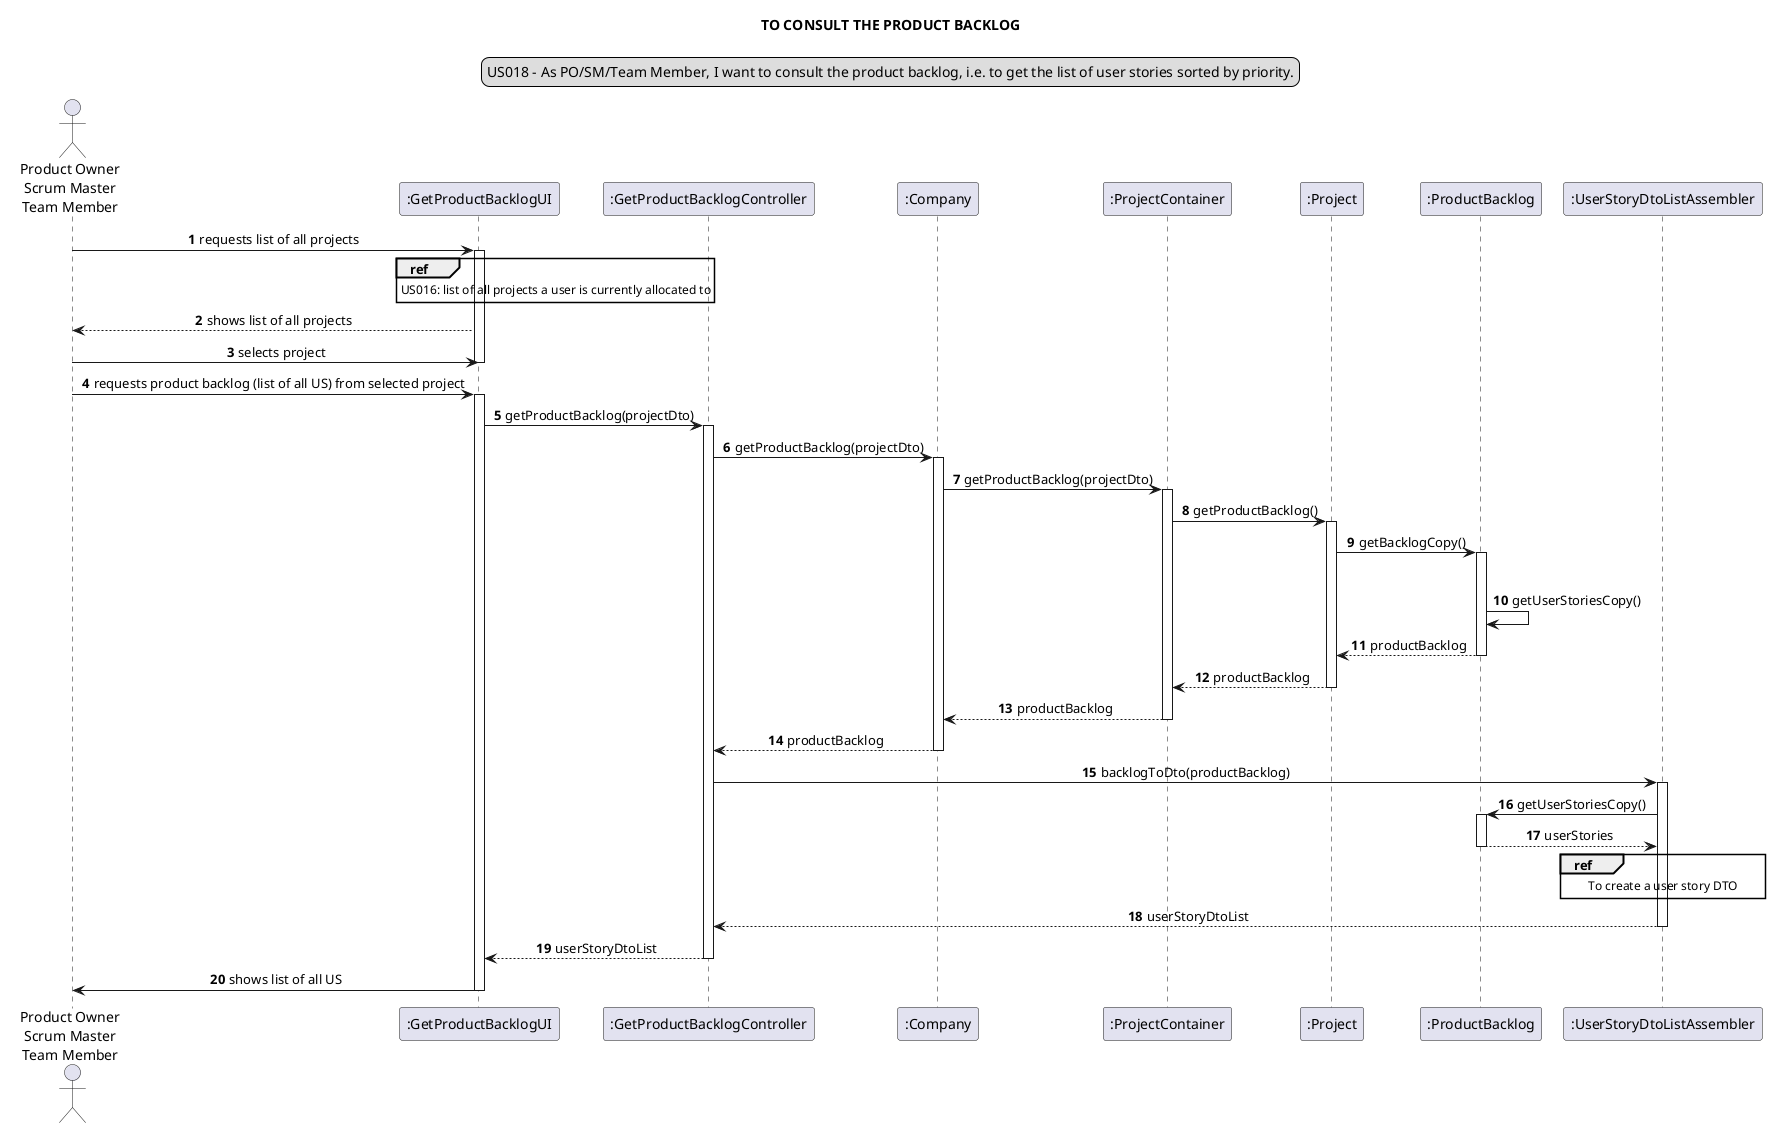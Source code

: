 @startuml
skinparam sequenceMessageAlign center
title TO CONSULT THE PRODUCT BACKLOG
legend top
US018 - As PO/SM/Team Member, I want to consult the product backlog, i.e. to get the list of user stories sorted by priority.
end legend
autonumber

actor "Product Owner\nScrum Master\nTeam Member" as actor
participant ":GetProductBacklogUI" as ui
participant ":GetProductBacklogController" as controller
participant ":Company" as company
participant ":ProjectContainer" as container
participant ":Project" as project
participant ":ProductBacklog" as backlog
participant ":UserStoryDtoListAssembler" as assembler


actor -> ui: requests list of all projects
activate ui
ref over ui: US016: list of all projects a user is currently allocated to

ui --> actor: shows list of all projects
actor -> ui: selects project
deactivate ui

actor -> ui: requests product backlog (list of all US) from selected project
activate ui
ui -> controller: getProductBacklog(projectDto)
activate controller
controller -> company: getProductBacklog(projectDto)
activate company
company -> container: getProductBacklog(projectDto)
activate container

container -> project: getProductBacklog()
activate project
project -> backlog: getBacklogCopy()

loop for each user story in userStories
activate backlog
backlog -> backlog: getUserStoriesCopy()

backlog --> project: productBacklog
deactivate backlog

project --> container: productBacklog
deactivate project
container --> company: productBacklog
deactivate container
company --> controller: productBacklog
deactivate company
controller -> assembler: backlogToDto(productBacklog)
activate assembler
assembler -> backlog: getUserStoriesCopy()
activate backlog
backlog --> assembler: userStories
deactivate backlog
ref over assembler: To create a user story DTO
assembler --> controller: userStoryDtoList

deactivate assembler
controller --> ui: userStoryDtoList
deactivate controller

ui -> actor: shows list of all US
deactivate ui
@enduml